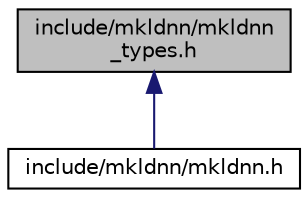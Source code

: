 digraph "include/mkldnn/mkldnn_types.h"
{
  edge [fontname="Helvetica",fontsize="10",labelfontname="Helvetica",labelfontsize="10"];
  node [fontname="Helvetica",fontsize="10",shape=record];
  Node1 [label="include/mkldnn/mkldnn\l_types.h",height=0.2,width=0.4,color="black", fillcolor="grey75", style="filled", fontcolor="black"];
  Node1 -> Node2 [dir="back",color="midnightblue",fontsize="10",style="solid",fontname="Helvetica"];
  Node2 [label="include/mkldnn/mkldnn.h",height=0.2,width=0.4,color="black", fillcolor="white", style="filled",URL="$mkldnn_8h.html"];
}
